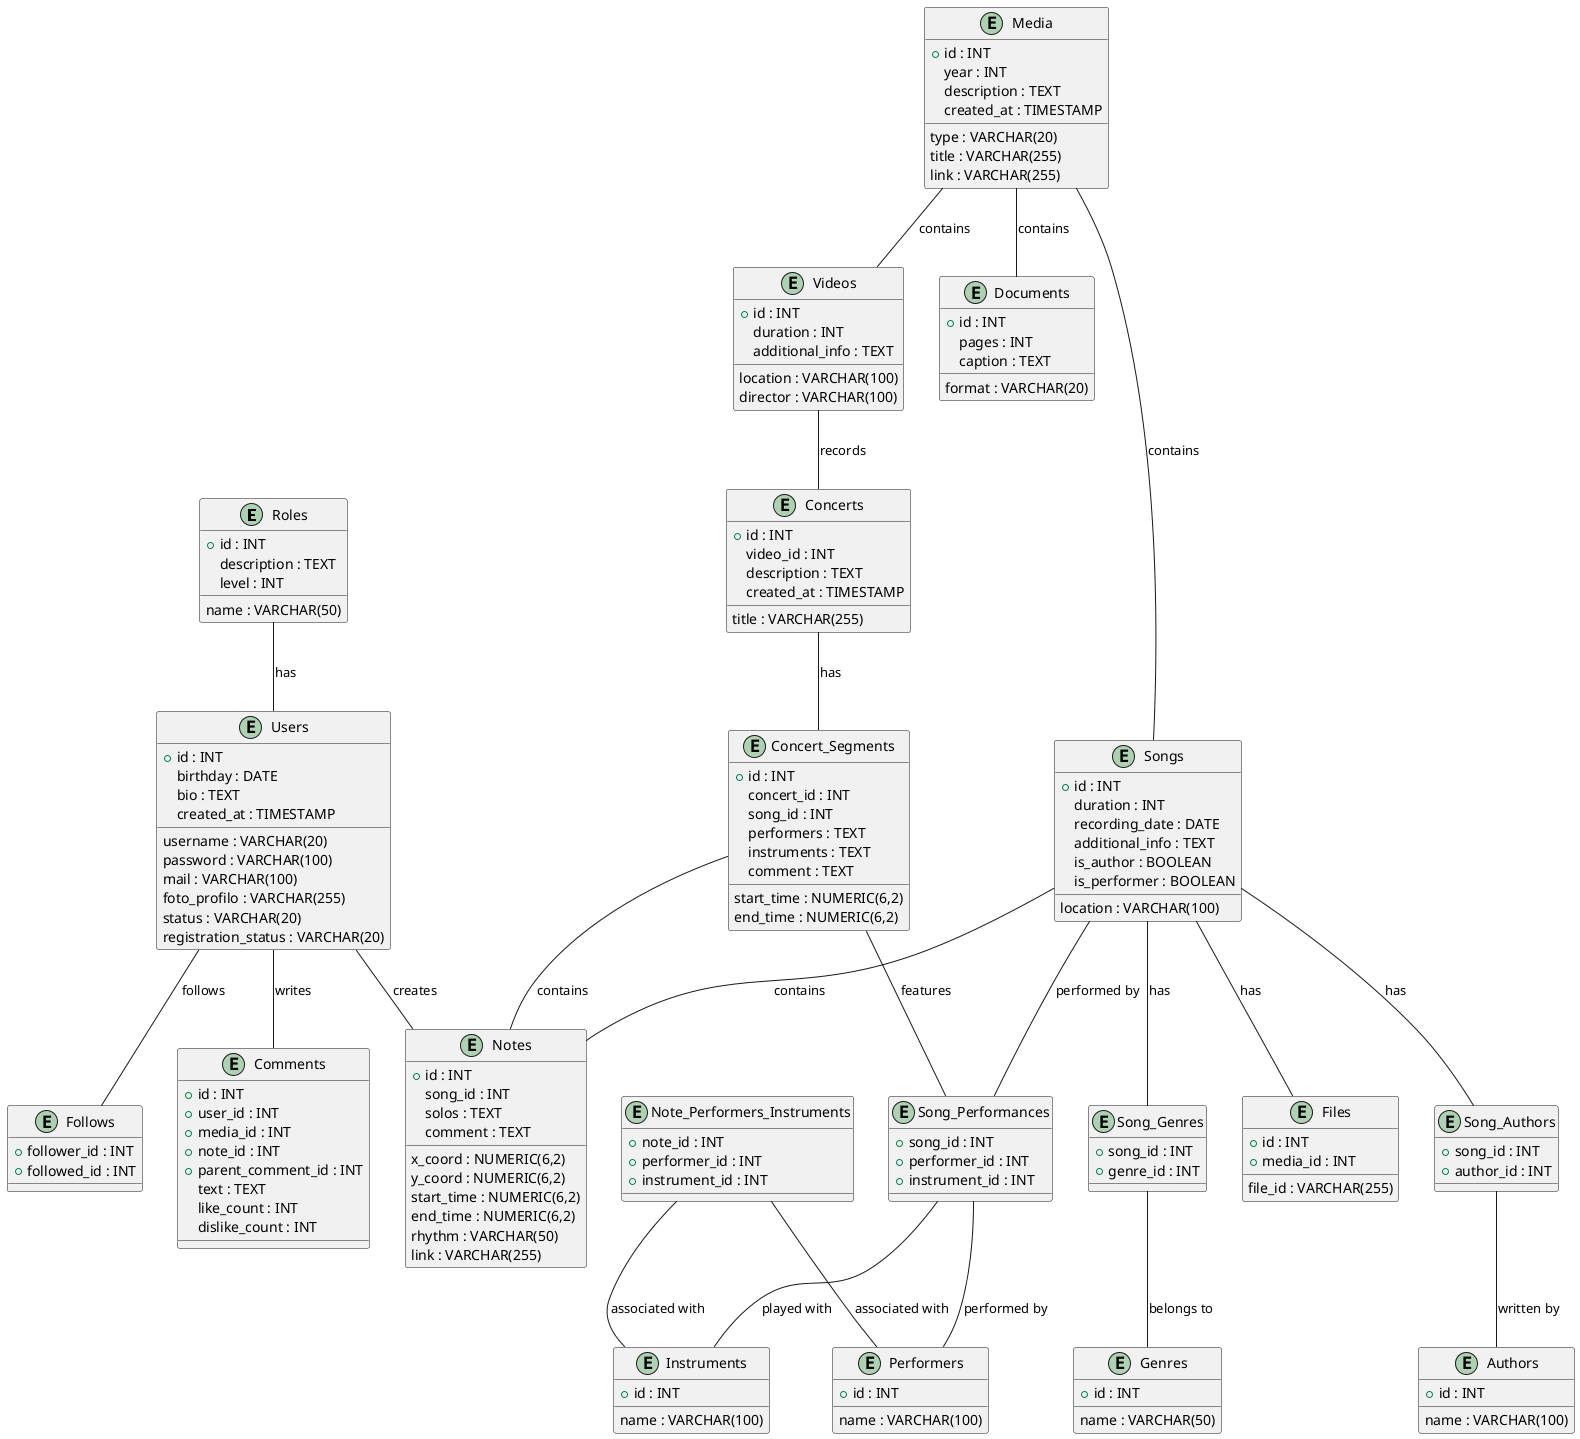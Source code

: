 @startuml

entity "Roles" as roles {
    +id : INT
    name : VARCHAR(50)
    description : TEXT
    level : INT
}

entity "Users" as users {
    +id : INT
    username : VARCHAR(20)
    password : VARCHAR(100)
    mail : VARCHAR(100)
    foto_profilo : VARCHAR(255)
    birthday : DATE
    bio : TEXT
    status : VARCHAR(20)
    registration_status : VARCHAR(20)
    created_at : TIMESTAMP
}

entity "Follows" as follows {
    +follower_id : INT
    +followed_id : INT
}

entity "Media" as media {
    +id : INT
    type : VARCHAR(20)
    title : VARCHAR(255)
    year : INT
    description : TEXT
    link : VARCHAR(255)
    created_at : TIMESTAMP
}

entity "Songs" as songs {
    +id : INT
    duration : INT
    recording_date : DATE
    location : VARCHAR(100)
    additional_info : TEXT
    is_author : BOOLEAN
    is_performer : BOOLEAN
}

entity "Documents" as documents {
    +id : INT
    format : VARCHAR(20)
    pages : INT
    caption : TEXT
}

entity "Videos" as videos {
    +id : INT
    duration : INT
    location : VARCHAR(100)
    additional_info : TEXT
    director : VARCHAR(100)
}

entity "Genres" as genres {
    +id : INT
    name : VARCHAR(50)
}

entity "Song_Genres" as song_genres {
    +song_id : INT
    +genre_id : INT
}

entity "Authors" as authors {
    +id : INT
    name : VARCHAR(100)
}

entity "Song_Authors" as song_authors {
    +song_id : INT
    +author_id : INT
}

entity "Instruments" as instruments {
    +id : INT
    name : VARCHAR(100)
}

entity "Performers" as performers {
    +id : INT
    name : VARCHAR(100)
}

entity "Song_Performances" as song_performances {
    +song_id : INT
    +performer_id : INT
    +instrument_id : INT
}

entity "Files" as files {
    +id : INT
    +media_id : INT
    file_id : VARCHAR(255)
}

entity "Notes" as notes {
    +id : INT
    song_id : INT
    x_coord : NUMERIC(6,2)
    y_coord : NUMERIC(6,2)
    start_time : NUMERIC(6,2)
    end_time : NUMERIC(6,2)
    solos : TEXT
    rhythm : VARCHAR(50)
    link : VARCHAR(255)
    comment : TEXT
}

entity "Note_Performers_Instruments" as note_performers_instruments {
    +note_id : INT
    +performer_id : INT
    +instrument_id : INT
}

entity "Comments" as comments {
    +id : INT
    +user_id : INT
    +media_id : INT
    +note_id : INT
    +parent_comment_id : INT
    text : TEXT
    like_count : INT
    dislike_count : INT
}

entity "Concerts" as concerts {
    +id : INT
    video_id : INT
    title : VARCHAR(255)
    description : TEXT
    created_at : TIMESTAMP
}

entity "Concert_Segments" as concert_segments {
    +id : INT
    concert_id : INT
    song_id : INT
    start_time : NUMERIC(6,2)
    end_time : NUMERIC(6,2)
    performers : TEXT
    instruments : TEXT
    comment : TEXT
}

' Relationships
roles -- users : "has"
users -- follows : "follows"
users -- comments : "writes"
users -- notes : "creates"
media -- songs : "contains"
media -- documents : "contains"
media -- videos : "contains"
songs -- song_genres : "has"
songs -- song_authors : "has"
songs -- song_performances : "performed by"
songs -- notes : "contains"
songs -- files : "has"
videos -- concerts : "records"
concerts -- concert_segments : "has"
concert_segments -- song_performances : "features"
concert_segments -- notes : "contains"

song_genres -- genres : "belongs to"
song_authors -- authors : "written by"
song_performances -- performers : "performed by"
song_performances -- instruments : "played with"
note_performers_instruments -- performers : "associated with"
note_performers_instruments -- instruments : "associated with"

@enduml
